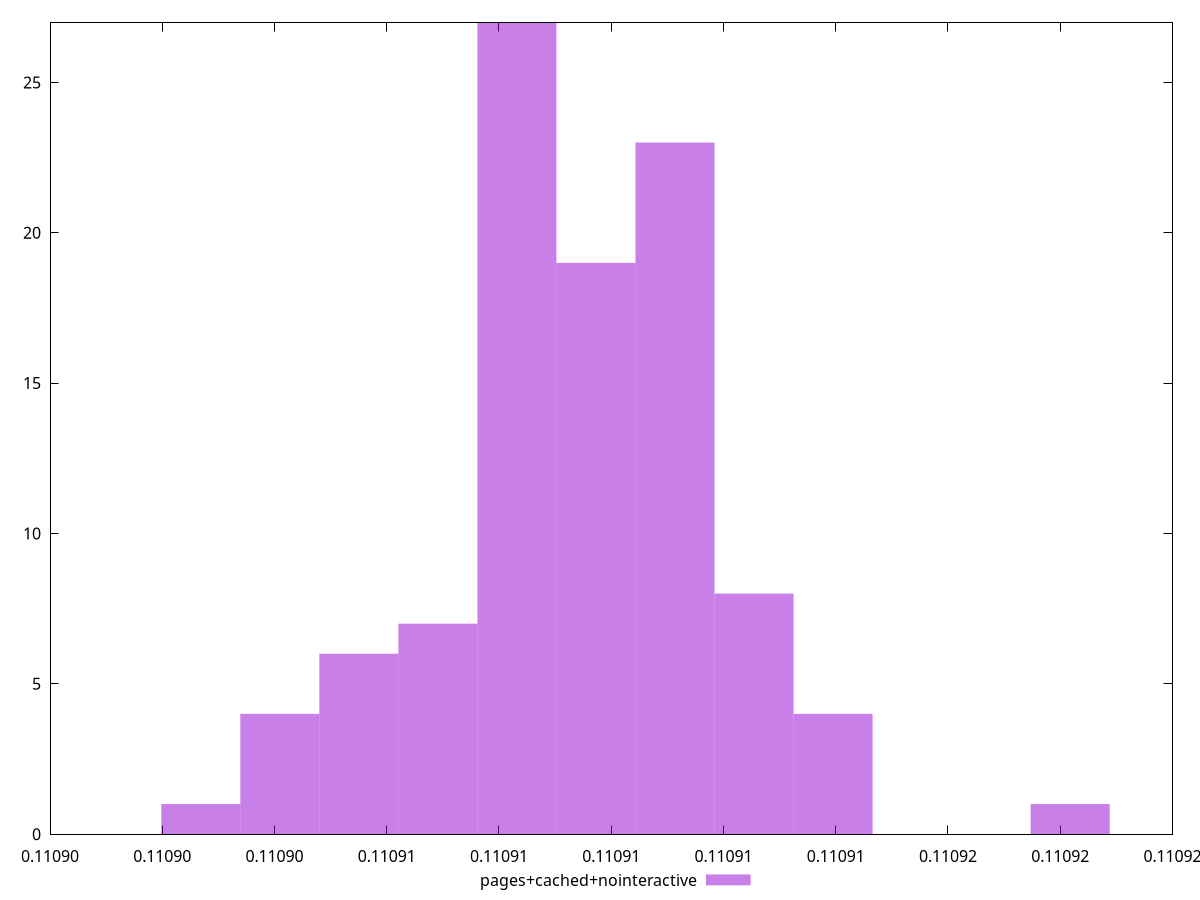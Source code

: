 $_pagesCachedNointeractive <<EOF
0.11090831964287036 27
0.11091254407799045 8
0.11091113593295042 23
0.11091395222303049 4
0.11090691149783033 7
0.11090972778791039 19
0.1109055033527903 6
0.11090409520775027 4
0.11090268706271024 1
0.11091817665815058 1
EOF
set key outside below
set terminal pngcairo
set output "report_00005_2020-11-02T22-26-11.212Z/uses-long-cache-ttl/pages+cached+nointeractive//hist.png"
set yrange [0:27]
set boxwidth 0.0000014081450400303492
set style fill transparent solid 0.5 noborder
plot $_pagesCachedNointeractive title "pages+cached+nointeractive" with boxes ,